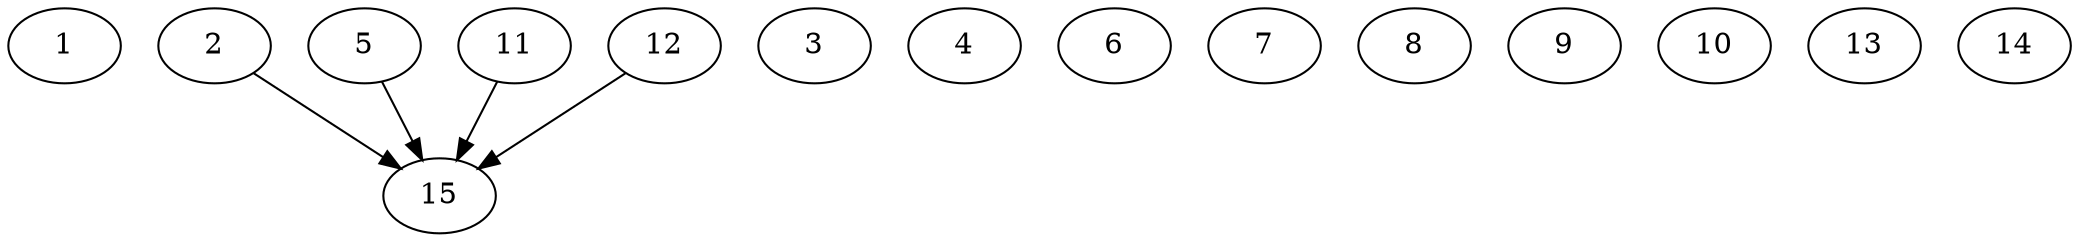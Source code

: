 // DAG automatically generated by daggen at Thu Oct  3 13:59:27 2019
// ./daggen --dot -n 15 --ccr 0.4 --fat 0.9 --regular 0.5 --density 0.6 --mindata 5242880 --maxdata 52428800 
digraph G {
  1 [size="121489920", alpha="0.11", expect_size="48595968"] 
  2 [size="112931840", alpha="0.00", expect_size="45172736"] 
  2 -> 15 [size ="45172736"]
  3 [size="53944320", alpha="0.05", expect_size="21577728"] 
  4 [size="97292800", alpha="0.00", expect_size="38917120"] 
  5 [size="117762560", alpha="0.17", expect_size="47105024"] 
  5 -> 15 [size ="47105024"]
  6 [size="96094720", alpha="0.10", expect_size="38437888"] 
  7 [size="91860480", alpha="0.17", expect_size="36744192"] 
  8 [size="100874240", alpha="0.13", expect_size="40349696"] 
  9 [size="93834240", alpha="0.15", expect_size="37533696"] 
  10 [size="107921920", alpha="0.12", expect_size="43168768"] 
  11 [size="22517760", alpha="0.10", expect_size="9007104"] 
  11 -> 15 [size ="9007104"]
  12 [size="88619520", alpha="0.13", expect_size="35447808"] 
  12 -> 15 [size ="35447808"]
  13 [size="90073600", alpha="0.14", expect_size="36029440"] 
  14 [size="118016000", alpha="0.01", expect_size="47206400"] 
  15 [size="120517120", alpha="0.06", expect_size="48206848"] 
}
